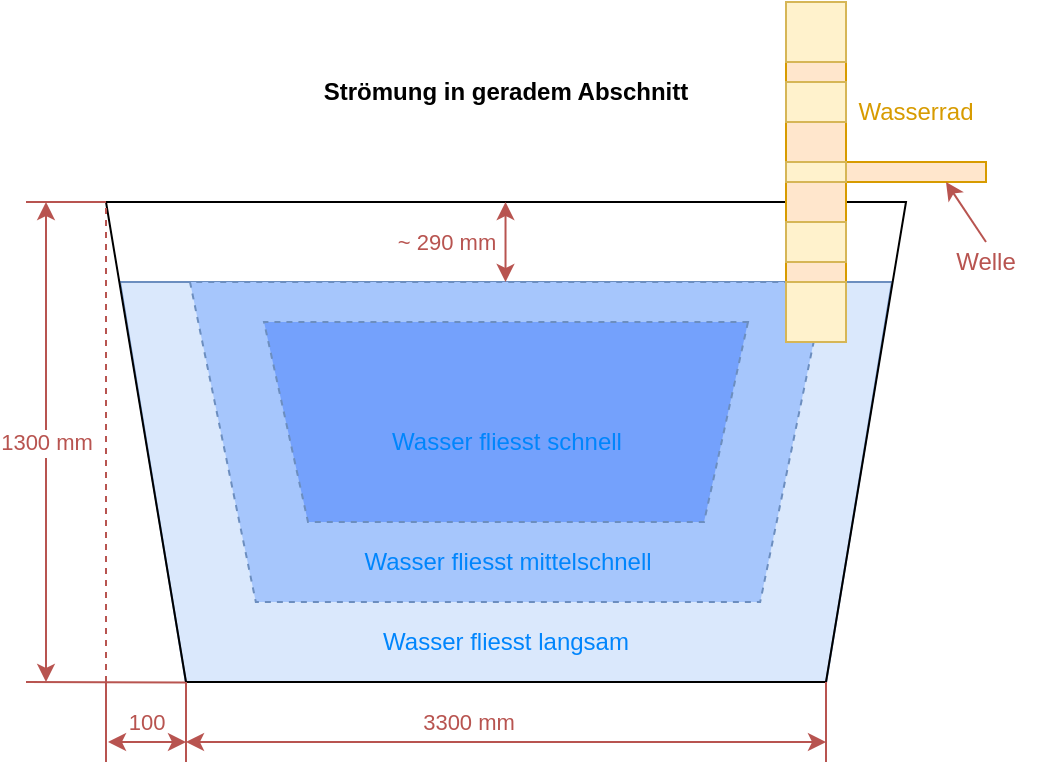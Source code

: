 <mxfile version="23.0.2" type="device" pages="4">
  <diagram name="Bachbett" id="m-OfHNLL-zCVHDTFKHLS">
    <mxGraphModel dx="979" dy="568" grid="1" gridSize="10" guides="1" tooltips="1" connect="1" arrows="1" fold="1" page="1" pageScale="1" pageWidth="850" pageHeight="1100" math="0" shadow="0">
      <root>
        <mxCell id="0" />
        <mxCell id="1" parent="0" />
        <mxCell id="6hawbJBqBnG290tPMfyX-3" value="" style="shape=trapezoid;perimeter=trapezoidPerimeter;whiteSpace=wrap;html=1;fixedSize=1;rotation=-180;size=32.917;fillColor=#dae8fc;strokeColor=#6c8ebf;" parent="1" vertex="1">
          <mxGeometry x="207" y="240" width="386" height="200" as="geometry" />
        </mxCell>
        <mxCell id="ac80TKpVc3N2NL96GDvA-1" value="" style="shape=trapezoid;perimeter=trapezoidPerimeter;whiteSpace=wrap;html=1;fixedSize=1;rotation=-180;size=32.917;fillColor=#A6C6FC;strokeColor=#6c8ebf;dashed=1;" vertex="1" parent="1">
          <mxGeometry x="242" y="240" width="318" height="160" as="geometry" />
        </mxCell>
        <mxCell id="ac80TKpVc3N2NL96GDvA-2" value="" style="shape=trapezoid;perimeter=trapezoidPerimeter;whiteSpace=wrap;html=1;fixedSize=1;rotation=-180;size=22;fillColor=#74A1FC;strokeColor=#6c8ebf;dashed=1;" vertex="1" parent="1">
          <mxGeometry x="279" y="260" width="242" height="100" as="geometry" />
        </mxCell>
        <mxCell id="ac80TKpVc3N2NL96GDvA-12" value="" style="shape=trapezoid;perimeter=trapezoidPerimeter;whiteSpace=wrap;html=1;fixedSize=1;rotation=-180;size=40;fillColor=none;" vertex="1" parent="1">
          <mxGeometry x="200" y="200" width="400" height="240" as="geometry" />
        </mxCell>
        <mxCell id="ac80TKpVc3N2NL96GDvA-13" value="&lt;font color=&quot;#0085fc&quot;&gt;Wasser fliesst schnell&lt;/font&gt;" style="text;html=1;strokeColor=none;fillColor=none;align=center;verticalAlign=middle;whiteSpace=wrap;rounded=0;" vertex="1" parent="1">
          <mxGeometry x="333.75" y="302.5" width="132.5" height="35" as="geometry" />
        </mxCell>
        <mxCell id="ac80TKpVc3N2NL96GDvA-14" value="&lt;font color=&quot;#0085fc&quot;&gt;Wasser fliesst langsam&lt;/font&gt;" style="text;html=1;strokeColor=none;fillColor=none;align=center;verticalAlign=middle;whiteSpace=wrap;rounded=0;" vertex="1" parent="1">
          <mxGeometry x="330" y="410" width="140" height="20" as="geometry" />
        </mxCell>
        <mxCell id="ac80TKpVc3N2NL96GDvA-15" value="" style="endArrow=classic;startArrow=classic;html=1;rounded=0;fillColor=#f8cecc;strokeColor=#b85450;" edge="1" parent="1">
          <mxGeometry width="50" height="50" relative="1" as="geometry">
            <mxPoint x="399.76" y="240" as="sourcePoint" />
            <mxPoint x="399.76" y="200" as="targetPoint" />
          </mxGeometry>
        </mxCell>
        <mxCell id="ac80TKpVc3N2NL96GDvA-16" value="&lt;font color=&quot;#b85450&quot;&gt;~ 290 mm&lt;/font&gt;" style="edgeLabel;html=1;align=center;verticalAlign=middle;resizable=0;points=[];" vertex="1" connectable="0" parent="ac80TKpVc3N2NL96GDvA-15">
          <mxGeometry x="-0.1" y="1" relative="1" as="geometry">
            <mxPoint x="-29" y="-2" as="offset" />
          </mxGeometry>
        </mxCell>
        <mxCell id="ac80TKpVc3N2NL96GDvA-17" value="&lt;font color=&quot;#b85450&quot;&gt;Welle&lt;/font&gt;" style="text;html=1;strokeColor=none;fillColor=none;align=center;verticalAlign=middle;whiteSpace=wrap;rounded=0;" vertex="1" parent="1">
          <mxGeometry x="610" y="220" width="60" height="20" as="geometry" />
        </mxCell>
        <mxCell id="ac80TKpVc3N2NL96GDvA-18" value="" style="rounded=0;whiteSpace=wrap;html=1;fillColor=#ffe6cc;strokeColor=#d79b00;" vertex="1" parent="1">
          <mxGeometry x="540" y="100" width="30" height="170" as="geometry" />
        </mxCell>
        <mxCell id="ac80TKpVc3N2NL96GDvA-19" value="" style="rounded=0;whiteSpace=wrap;html=1;fillColor=#ffe6cc;strokeColor=#d79b00;" vertex="1" parent="1">
          <mxGeometry x="570" y="180" width="70" height="10" as="geometry" />
        </mxCell>
        <mxCell id="ac80TKpVc3N2NL96GDvA-20" value="" style="rounded=0;whiteSpace=wrap;html=1;fillColor=#fff2cc;strokeColor=#d6b656;" vertex="1" parent="1">
          <mxGeometry x="540" y="180" width="30" height="10" as="geometry" />
        </mxCell>
        <mxCell id="ac80TKpVc3N2NL96GDvA-21" value="" style="rounded=0;whiteSpace=wrap;html=1;fillColor=#fff2cc;strokeColor=#d6b656;" vertex="1" parent="1">
          <mxGeometry x="540" y="140" width="30" height="20" as="geometry" />
        </mxCell>
        <mxCell id="ac80TKpVc3N2NL96GDvA-22" value="" style="rounded=0;whiteSpace=wrap;html=1;fillColor=#fff2cc;strokeColor=#d6b656;" vertex="1" parent="1">
          <mxGeometry x="540" y="100" width="30" height="30" as="geometry" />
        </mxCell>
        <mxCell id="ac80TKpVc3N2NL96GDvA-23" value="" style="rounded=0;whiteSpace=wrap;html=1;fillColor=#fff2cc;strokeColor=#d6b656;" vertex="1" parent="1">
          <mxGeometry x="540" y="210" width="30" height="20" as="geometry" />
        </mxCell>
        <mxCell id="ac80TKpVc3N2NL96GDvA-24" value="" style="rounded=0;whiteSpace=wrap;html=1;fillColor=#fff2cc;strokeColor=#d6b656;" vertex="1" parent="1">
          <mxGeometry x="540" y="240" width="30" height="30" as="geometry" />
        </mxCell>
        <mxCell id="ac80TKpVc3N2NL96GDvA-25" value="&lt;font color=&quot;#d79b00&quot;&gt;Wasserrad&lt;/font&gt;" style="text;html=1;strokeColor=none;fillColor=none;align=center;verticalAlign=middle;whiteSpace=wrap;rounded=0;" vertex="1" parent="1">
          <mxGeometry x="575" y="140" width="60" height="30" as="geometry" />
        </mxCell>
        <mxCell id="ac80TKpVc3N2NL96GDvA-26" value="" style="endArrow=classic;html=1;rounded=0;fontColor=#B85450;fillColor=#f8cecc;strokeColor=#b85450;" edge="1" parent="1">
          <mxGeometry width="50" height="50" relative="1" as="geometry">
            <mxPoint x="640" y="220" as="sourcePoint" />
            <mxPoint x="620" y="190" as="targetPoint" />
          </mxGeometry>
        </mxCell>
        <mxCell id="ac80TKpVc3N2NL96GDvA-27" value="&lt;font color=&quot;#0085fc&quot;&gt;Wasser fliesst mittelschnell&lt;/font&gt;" style="text;html=1;strokeColor=none;fillColor=none;align=center;verticalAlign=middle;whiteSpace=wrap;rounded=0;" vertex="1" parent="1">
          <mxGeometry x="311" y="370" width="180" height="20" as="geometry" />
        </mxCell>
        <mxCell id="ac80TKpVc3N2NL96GDvA-56" value="Strömung in geradem Abschnitt" style="text;html=1;strokeColor=none;fillColor=none;align=center;verticalAlign=middle;whiteSpace=wrap;rounded=0;fontStyle=1" vertex="1" parent="1">
          <mxGeometry x="240" y="130" width="320" height="30" as="geometry" />
        </mxCell>
        <mxCell id="DLj9SqinWxsdbyFURFZm-1" value="" style="endArrow=none;html=1;rounded=0;entryX=1;entryY=1;entryDx=0;entryDy=0;strokeColor=#B85450;" edge="1" parent="1" target="ac80TKpVc3N2NL96GDvA-12">
          <mxGeometry width="50" height="50" relative="1" as="geometry">
            <mxPoint x="160" y="200" as="sourcePoint" />
            <mxPoint x="360" y="250" as="targetPoint" />
          </mxGeometry>
        </mxCell>
        <mxCell id="DLj9SqinWxsdbyFURFZm-2" value="" style="endArrow=none;html=1;rounded=0;entryX=0.901;entryY=-0.001;entryDx=0;entryDy=0;strokeColor=#B85450;entryPerimeter=0;" edge="1" parent="1" target="ac80TKpVc3N2NL96GDvA-12">
          <mxGeometry width="50" height="50" relative="1" as="geometry">
            <mxPoint x="160" y="440" as="sourcePoint" />
            <mxPoint x="210" y="210" as="targetPoint" />
          </mxGeometry>
        </mxCell>
        <mxCell id="DLj9SqinWxsdbyFURFZm-3" value="" style="endArrow=classic;startArrow=classic;html=1;rounded=0;strokeColor=#B85450;" edge="1" parent="1">
          <mxGeometry width="50" height="50" relative="1" as="geometry">
            <mxPoint x="170" y="440" as="sourcePoint" />
            <mxPoint x="170" y="200" as="targetPoint" />
          </mxGeometry>
        </mxCell>
        <mxCell id="DLj9SqinWxsdbyFURFZm-16" value="Text" style="edgeLabel;html=1;align=center;verticalAlign=middle;resizable=0;points=[];fontColor=#B85450;" vertex="1" connectable="0" parent="DLj9SqinWxsdbyFURFZm-3">
          <mxGeometry x="-0.021" y="1" relative="1" as="geometry">
            <mxPoint y="-2" as="offset" />
          </mxGeometry>
        </mxCell>
        <mxCell id="DLj9SqinWxsdbyFURFZm-17" value="1300 mm" style="edgeLabel;html=1;align=center;verticalAlign=middle;resizable=0;points=[];fontColor=#B85450;" vertex="1" connectable="0" parent="DLj9SqinWxsdbyFURFZm-3">
          <mxGeometry x="-0.023" relative="1" as="geometry">
            <mxPoint y="-3" as="offset" />
          </mxGeometry>
        </mxCell>
        <mxCell id="DLj9SqinWxsdbyFURFZm-6" value="" style="endArrow=none;html=1;rounded=0;exitX=1;exitY=1;exitDx=0;exitDy=0;strokeColor=#B85450;" edge="1" parent="1">
          <mxGeometry width="50" height="50" relative="1" as="geometry">
            <mxPoint x="240" y="480" as="sourcePoint" />
            <mxPoint x="240" y="440" as="targetPoint" />
          </mxGeometry>
        </mxCell>
        <mxCell id="DLj9SqinWxsdbyFURFZm-8" value="" style="endArrow=none;html=1;rounded=0;strokeColor=#B85450;entryX=0.1;entryY=0;entryDx=0;entryDy=0;entryPerimeter=0;" edge="1" parent="1" target="ac80TKpVc3N2NL96GDvA-12">
          <mxGeometry width="50" height="50" relative="1" as="geometry">
            <mxPoint x="560" y="480" as="sourcePoint" />
            <mxPoint x="559.52" y="440" as="targetPoint" />
          </mxGeometry>
        </mxCell>
        <mxCell id="DLj9SqinWxsdbyFURFZm-9" value="" style="endArrow=classic;startArrow=classic;html=1;rounded=0;strokeColor=#B85450;" edge="1" parent="1">
          <mxGeometry width="50" height="50" relative="1" as="geometry">
            <mxPoint x="240" y="470" as="sourcePoint" />
            <mxPoint x="560" y="470" as="targetPoint" />
          </mxGeometry>
        </mxCell>
        <mxCell id="DLj9SqinWxsdbyFURFZm-12" value="3300 mm" style="edgeLabel;html=1;align=center;verticalAlign=middle;resizable=0;points=[];fontColor=#B85450;" vertex="1" connectable="0" parent="DLj9SqinWxsdbyFURFZm-9">
          <mxGeometry x="-0.119" relative="1" as="geometry">
            <mxPoint y="-10" as="offset" />
          </mxGeometry>
        </mxCell>
        <mxCell id="DLj9SqinWxsdbyFURFZm-10" value="" style="endArrow=none;html=1;rounded=0;exitX=1;exitY=1;exitDx=0;exitDy=0;strokeColor=#B85450;" edge="1" parent="1">
          <mxGeometry width="50" height="50" relative="1" as="geometry">
            <mxPoint x="200" y="480" as="sourcePoint" />
            <mxPoint x="200" y="440" as="targetPoint" />
          </mxGeometry>
        </mxCell>
        <mxCell id="DLj9SqinWxsdbyFURFZm-11" value="" style="endArrow=classic;startArrow=classic;html=1;rounded=0;strokeColor=#B85450;" edge="1" parent="1">
          <mxGeometry width="50" height="50" relative="1" as="geometry">
            <mxPoint x="201" y="470" as="sourcePoint" />
            <mxPoint x="240" y="470" as="targetPoint" />
          </mxGeometry>
        </mxCell>
        <mxCell id="DLj9SqinWxsdbyFURFZm-13" value="100" style="edgeLabel;html=1;align=center;verticalAlign=middle;resizable=0;points=[];fontColor=#B85450;" vertex="1" connectable="0" parent="DLj9SqinWxsdbyFURFZm-11">
          <mxGeometry x="-0.181" relative="1" as="geometry">
            <mxPoint x="3" y="-10" as="offset" />
          </mxGeometry>
        </mxCell>
        <mxCell id="PYR_AE9lpCaXFi2HNuno-1" value="" style="endArrow=none;dashed=1;html=1;rounded=0;entryX=1;entryY=1;entryDx=0;entryDy=0;strokeColor=#B85450;" edge="1" parent="1" target="ac80TKpVc3N2NL96GDvA-12">
          <mxGeometry width="50" height="50" relative="1" as="geometry">
            <mxPoint x="200" y="440" as="sourcePoint" />
            <mxPoint x="250" y="380" as="targetPoint" />
          </mxGeometry>
        </mxCell>
      </root>
    </mxGraphModel>
  </diagram>
  <diagram id="OFn0fjRia_yQA1GjNjPJ" name="Bachbett_in_Kurve">
    <mxGraphModel dx="1183" dy="686" grid="1" gridSize="10" guides="1" tooltips="1" connect="1" arrows="1" fold="1" page="1" pageScale="1" pageWidth="850" pageHeight="1100" math="0" shadow="0">
      <root>
        <mxCell id="0" />
        <mxCell id="1" parent="0" />
        <mxCell id="yOuOXENpEBNREAYj29T8-1" value="" style="shape=trapezoid;perimeter=trapezoidPerimeter;whiteSpace=wrap;html=1;fixedSize=1;rotation=-180;size=32.917;fillColor=#dae8fc;strokeColor=#6c8ebf;" vertex="1" parent="1">
          <mxGeometry x="247" y="560" width="386" height="200" as="geometry" />
        </mxCell>
        <mxCell id="yOuOXENpEBNREAYj29T8-2" value="" style="shape=trapezoid;perimeter=trapezoidPerimeter;whiteSpace=wrap;html=1;fixedSize=1;rotation=-180;size=28;fillColor=#A6C6FC;strokeColor=#6c8ebf;dashed=1;" vertex="1" parent="1">
          <mxGeometry x="260" y="560" width="298" height="160" as="geometry" />
        </mxCell>
        <mxCell id="yOuOXENpEBNREAYj29T8-3" value="" style="shape=trapezoid;perimeter=trapezoidPerimeter;whiteSpace=wrap;html=1;fixedSize=1;rotation=-180;size=20;fillColor=#74A1FC;strokeColor=#6c8ebf;dashed=1;flipH=0;flipV=0;direction=east;" vertex="1" parent="1">
          <mxGeometry x="280" y="580" width="190" height="100" as="geometry" />
        </mxCell>
        <mxCell id="yOuOXENpEBNREAYj29T8-4" value="" style="shape=trapezoid;perimeter=trapezoidPerimeter;whiteSpace=wrap;html=1;fixedSize=1;rotation=-180;size=40;fillColor=none;" vertex="1" parent="1">
          <mxGeometry x="240" y="520" width="400" height="240" as="geometry" />
        </mxCell>
        <mxCell id="yOuOXENpEBNREAYj29T8-5" value="&lt;font color=&quot;#0085fc&quot;&gt;Wasser fliesst schnell&lt;/font&gt;" style="text;html=1;strokeColor=none;fillColor=none;align=center;verticalAlign=middle;whiteSpace=wrap;rounded=0;" vertex="1" parent="1">
          <mxGeometry x="311.25" y="622.5" width="127.5" height="35" as="geometry" />
        </mxCell>
        <mxCell id="yOuOXENpEBNREAYj29T8-6" value="&lt;font color=&quot;#0085fc&quot;&gt;Wasser fliesst langsam&lt;/font&gt;" style="text;html=1;strokeColor=none;fillColor=none;align=center;verticalAlign=middle;whiteSpace=wrap;rounded=0;" vertex="1" parent="1">
          <mxGeometry x="370" y="730" width="140" height="20" as="geometry" />
        </mxCell>
        <mxCell id="yOuOXENpEBNREAYj29T8-7" value="&lt;font color=&quot;#0085fc&quot;&gt;Wasser fliesst mittelschnell&lt;/font&gt;" style="text;html=1;strokeColor=none;fillColor=none;align=center;verticalAlign=middle;whiteSpace=wrap;rounded=0;" vertex="1" parent="1">
          <mxGeometry x="319" y="690" width="180" height="20" as="geometry" />
        </mxCell>
        <mxCell id="yOuOXENpEBNREAYj29T8-8" value="&lt;font color=&quot;#b85450&quot;&gt;Kurvenäusseres Ufer&lt;br&gt;(Prallhang)&lt;br&gt;&lt;/font&gt;" style="text;html=1;strokeColor=none;fillColor=none;align=left;verticalAlign=middle;whiteSpace=wrap;rounded=0;" vertex="1" parent="1">
          <mxGeometry x="240" y="490" width="160" height="30" as="geometry" />
        </mxCell>
        <mxCell id="yOuOXENpEBNREAYj29T8-9" value="&lt;font color=&quot;#b85450&quot;&gt;Kurveninneres Ufer&lt;br&gt;(Gleithang)&lt;br&gt;&lt;/font&gt;" style="text;html=1;strokeColor=none;fillColor=none;align=right;verticalAlign=middle;whiteSpace=wrap;rounded=0;" vertex="1" parent="1">
          <mxGeometry x="480" y="490" width="160" height="30" as="geometry" />
        </mxCell>
        <mxCell id="yOuOXENpEBNREAYj29T8-10" value="" style="verticalLabelPosition=bottom;verticalAlign=top;html=1;shape=mxgraph.basic.obtuse_triangle;dx=0.09;fillColor=#ffcc99;strokeColor=none;flipH=1;" vertex="1" parent="1">
          <mxGeometry x="534" y="720.5" width="72" height="39" as="geometry" />
        </mxCell>
        <mxCell id="yOuOXENpEBNREAYj29T8-11" value="&lt;font color=&quot;#b85450&quot;&gt;Sedimentation (Ablagerung von Geröll und Dreck)&lt;/font&gt;" style="text;html=1;strokeColor=none;fillColor=none;align=center;verticalAlign=middle;whiteSpace=wrap;rounded=0;" vertex="1" parent="1">
          <mxGeometry x="640" y="710" width="150" height="43" as="geometry" />
        </mxCell>
        <mxCell id="yOuOXENpEBNREAYj29T8-12" value="" style="endArrow=classic;html=1;rounded=0;fontColor=#B85450;fillColor=#f8cecc;strokeColor=#b85450;exitX=0;exitY=0.5;exitDx=0;exitDy=0;entryX=0;entryY=0;entryDx=3.24;entryDy=19.5;entryPerimeter=0;" edge="1" parent="1" source="yOuOXENpEBNREAYj29T8-11" target="yOuOXENpEBNREAYj29T8-10">
          <mxGeometry width="50" height="50" relative="1" as="geometry">
            <mxPoint x="303" y="772" as="sourcePoint" />
            <mxPoint x="283" y="742" as="targetPoint" />
          </mxGeometry>
        </mxCell>
        <mxCell id="yOuOXENpEBNREAYj29T8-13" value="&lt;b&gt;Strömung in Rechtskurve&lt;/b&gt;" style="text;html=1;strokeColor=none;fillColor=none;align=center;verticalAlign=middle;whiteSpace=wrap;rounded=0;" vertex="1" parent="1">
          <mxGeometry x="280" y="450" width="320" height="30" as="geometry" />
        </mxCell>
      </root>
    </mxGraphModel>
  </diagram>
  <diagram id="MZgC3NRrMMbwhSde6dxn" name="Umlaufgeschwindigkeit">
    <mxGraphModel dx="947" dy="549" grid="1" gridSize="10" guides="1" tooltips="1" connect="1" arrows="1" fold="1" page="1" pageScale="1" pageWidth="850" pageHeight="1100" math="0" shadow="0">
      <root>
        <mxCell id="0" />
        <mxCell id="1" parent="0" />
        <mxCell id="LOwHUlPc1KMX-Vt5bCSk-6" value="" style="endArrow=none;html=1;rounded=0;exitX=0;exitY=0;exitDx=0;exitDy=0;fillColor=#ffe6cc;strokeColor=#d79b00;" edge="1" parent="1">
          <mxGeometry width="50" height="50" relative="1" as="geometry">
            <mxPoint x="490" y="300" as="sourcePoint" />
            <mxPoint x="490" y="300" as="targetPoint" />
            <Array as="points">
              <mxPoint x="515" y="290" />
              <mxPoint x="540" y="300" />
              <mxPoint x="550" y="325" />
              <mxPoint x="540" y="350" />
              <mxPoint x="515" y="360" />
              <mxPoint x="490" y="350" />
              <mxPoint x="480" y="325" />
            </Array>
          </mxGeometry>
        </mxCell>
        <mxCell id="HWefJCLG5-1cpfpYz9Ct-8" value="" style="rounded=0;whiteSpace=wrap;html=1;fillColor=#ffe6cc;strokeColor=#d79b00;" parent="1" vertex="1">
          <mxGeometry x="510" y="240" width="10" height="170" as="geometry" />
        </mxCell>
        <mxCell id="HWefJCLG5-1cpfpYz9Ct-9" value="" style="rounded=0;whiteSpace=wrap;html=1;fillColor=#ffe6cc;strokeColor=#d79b00;rotation=90;" parent="1" vertex="1">
          <mxGeometry x="510" y="240" width="10" height="170" as="geometry" />
        </mxCell>
        <mxCell id="HWefJCLG5-1cpfpYz9Ct-10" value="" style="rounded=0;whiteSpace=wrap;html=1;fillColor=#ffe6cc;strokeColor=#d79b00;rotation=135;" parent="1" vertex="1">
          <mxGeometry x="510" y="240" width="10" height="170" as="geometry" />
        </mxCell>
        <mxCell id="HWefJCLG5-1cpfpYz9Ct-11" value="" style="rounded=0;whiteSpace=wrap;html=1;fillColor=#ffe6cc;strokeColor=#d79b00;rotation=-135;" parent="1" vertex="1">
          <mxGeometry x="510" y="240" width="10" height="170" as="geometry" />
        </mxCell>
        <mxCell id="HWefJCLG5-1cpfpYz9Ct-12" value="" style="ellipse;whiteSpace=wrap;html=1;aspect=fixed;fillColor=none;strokeColor=#d79b00;dashed=1;" parent="1" vertex="1">
          <mxGeometry x="430" y="240" width="170" height="170" as="geometry" />
        </mxCell>
        <mxCell id="DTgYn_3rOSKha0L_9s1B-1" value="" style="verticalLabelPosition=bottom;verticalAlign=top;html=1;shape=mxgraph.basic.arc;startAngle=0.25;endAngle=0.5;fillColor=#ffe6cc;strokeColor=#d79b00;strokeWidth=6;" vertex="1" parent="1">
          <mxGeometry x="420" y="230" width="190" height="190" as="geometry" />
        </mxCell>
        <mxCell id="DTgYn_3rOSKha0L_9s1B-2" value="" style="endArrow=none;html=1;rounded=0;fillColor=#ffe6cc;strokeColor=#d79b00;strokeWidth=6;" edge="1" parent="1">
          <mxGeometry width="50" height="50" relative="1" as="geometry">
            <mxPoint x="399.62" y="420" as="sourcePoint" />
            <mxPoint x="515" y="420" as="targetPoint" />
          </mxGeometry>
        </mxCell>
        <mxCell id="1TPLds_paw3Er-1AUGEK-1" value="" style="endArrow=classic;html=1;rounded=0;fillColor=#ffe6cc;strokeColor=#d79b00;strokeWidth=6;" edge="1" parent="1">
          <mxGeometry width="50" height="50" relative="1" as="geometry">
            <mxPoint x="610" y="325.14" as="sourcePoint" />
            <mxPoint x="610" y="255.0" as="targetPoint" />
          </mxGeometry>
        </mxCell>
        <mxCell id="HWefJCLG5-1cpfpYz9Ct-14" value="&lt;font color=&quot;#d79b00&quot;&gt;Umlaufgeschwindigkeit Wasserrad&lt;/font&gt;" style="shape=step;perimeter=stepPerimeter;whiteSpace=wrap;html=1;fixedSize=1;fillColor=#ffe6cc;strokeColor=#d79b00;align=center;rotation=0;verticalAlign=middle;horizontal=1;" parent="1" vertex="1">
          <mxGeometry x="270" y="410" width="250" height="20" as="geometry" />
        </mxCell>
        <mxCell id="Zkf1mARq7XZEVchlOasS-1" value="" style="endArrow=classic;html=1;rounded=0;fillColor=#dae8fc;strokeColor=#6c8ebf;strokeWidth=6;" edge="1" parent="1">
          <mxGeometry width="50" height="50" relative="1" as="geometry">
            <mxPoint x="500" y="440" as="sourcePoint" />
            <mxPoint x="740" y="440" as="targetPoint" />
          </mxGeometry>
        </mxCell>
        <mxCell id="lLqxFrElG1tWhZBZXCGZ-7" value="&lt;font color=&quot;#0085fc&quot;&gt;Fliessgeschwindigkeit Wasser&lt;/font&gt;" style="shape=step;perimeter=stepPerimeter;whiteSpace=wrap;html=1;fixedSize=1;fillColor=#dae8fc;strokeColor=#6c8ebf;align=center;" parent="1" vertex="1">
          <mxGeometry x="270" y="430" width="250" height="20" as="geometry" />
        </mxCell>
      </root>
    </mxGraphModel>
  </diagram>
  <diagram id="KnDh7wtpGC1xg3dj91b5" name="Unter-vs-Oberschlaechtig">
    <mxGraphModel dx="1418" dy="329" grid="1" gridSize="10" guides="1" tooltips="1" connect="1" arrows="1" fold="1" page="1" pageScale="1" pageWidth="850" pageHeight="1100" math="0" shadow="0">
      <root>
        <mxCell id="0" />
        <mxCell id="1" parent="0" />
        <mxCell id="IV0l1ls7vGkZKeb2dTsf-8" value="Oberschlächtiges Wasserrad" style="text;html=1;strokeColor=none;fillColor=none;align=center;verticalAlign=middle;whiteSpace=wrap;rounded=0;" parent="1" vertex="1">
          <mxGeometry x="-560" y="160" width="120" height="30" as="geometry" />
        </mxCell>
        <mxCell id="IV0l1ls7vGkZKeb2dTsf-9" value="Mittelschlächtiges Wasserrad" style="text;html=1;strokeColor=none;fillColor=none;align=center;verticalAlign=middle;whiteSpace=wrap;rounded=0;" parent="1" vertex="1">
          <mxGeometry x="-720" y="160" width="120" height="30" as="geometry" />
        </mxCell>
        <mxCell id="mf_7vovnpW2sgSgyKVlC-11" value="" style="group" parent="1" vertex="1" connectable="0">
          <mxGeometry x="-720" y="20" width="120" height="120" as="geometry" />
        </mxCell>
        <mxCell id="mf_7vovnpW2sgSgyKVlC-5" value="" style="ellipse;whiteSpace=wrap;html=1;aspect=fixed;fillColor=#ffe6cc;strokeColor=#d79b00;" parent="mf_7vovnpW2sgSgyKVlC-11" vertex="1">
          <mxGeometry width="120" height="120" as="geometry" />
        </mxCell>
        <mxCell id="mf_7vovnpW2sgSgyKVlC-6" value="" style="ellipse;whiteSpace=wrap;html=1;aspect=fixed;fillColor=default;strokeColor=#d79b00;" parent="mf_7vovnpW2sgSgyKVlC-11" vertex="1">
          <mxGeometry x="20" y="20" width="80" height="80" as="geometry" />
        </mxCell>
        <mxCell id="mf_7vovnpW2sgSgyKVlC-7" value="" style="endArrow=none;html=1;rounded=0;entryX=1;entryY=0.5;entryDx=0;entryDy=0;exitX=0;exitY=0.5;exitDx=0;exitDy=0;fillColor=#ffe6cc;strokeColor=#d79b00;" parent="mf_7vovnpW2sgSgyKVlC-11" source="mf_7vovnpW2sgSgyKVlC-5" target="mf_7vovnpW2sgSgyKVlC-5" edge="1">
          <mxGeometry width="50" height="50" relative="1" as="geometry">
            <mxPoint x="50" y="170" as="sourcePoint" />
            <mxPoint x="100" y="120" as="targetPoint" />
          </mxGeometry>
        </mxCell>
        <mxCell id="mf_7vovnpW2sgSgyKVlC-8" value="" style="endArrow=none;html=1;rounded=0;entryX=0.5;entryY=0;entryDx=0;entryDy=0;exitX=0.5;exitY=1;exitDx=0;exitDy=0;fillColor=#ffe6cc;strokeColor=#d79b00;" parent="mf_7vovnpW2sgSgyKVlC-11" source="mf_7vovnpW2sgSgyKVlC-5" target="mf_7vovnpW2sgSgyKVlC-5" edge="1">
          <mxGeometry width="50" height="50" relative="1" as="geometry">
            <mxPoint x="10" y="70" as="sourcePoint" />
            <mxPoint x="130" y="70" as="targetPoint" />
          </mxGeometry>
        </mxCell>
        <mxCell id="mf_7vovnpW2sgSgyKVlC-9" value="" style="endArrow=none;html=1;rounded=0;entryX=0;entryY=0;entryDx=0;entryDy=0;exitX=1;exitY=1;exitDx=0;exitDy=0;fillColor=#ffe6cc;strokeColor=#d79b00;" parent="mf_7vovnpW2sgSgyKVlC-11" source="mf_7vovnpW2sgSgyKVlC-5" target="mf_7vovnpW2sgSgyKVlC-5" edge="1">
          <mxGeometry width="50" height="50" relative="1" as="geometry">
            <mxPoint x="70" y="130" as="sourcePoint" />
            <mxPoint x="70" y="10" as="targetPoint" />
          </mxGeometry>
        </mxCell>
        <mxCell id="mf_7vovnpW2sgSgyKVlC-10" value="" style="endArrow=none;html=1;rounded=0;entryX=1;entryY=0;entryDx=0;entryDy=0;exitX=0;exitY=1;exitDx=0;exitDy=0;fillColor=#ffe6cc;strokeColor=#d79b00;" parent="mf_7vovnpW2sgSgyKVlC-11" source="mf_7vovnpW2sgSgyKVlC-5" target="mf_7vovnpW2sgSgyKVlC-5" edge="1">
          <mxGeometry width="50" height="50" relative="1" as="geometry">
            <mxPoint x="164" y="112" as="sourcePoint" />
            <mxPoint x="80" y="28" as="targetPoint" />
          </mxGeometry>
        </mxCell>
        <mxCell id="mf_7vovnpW2sgSgyKVlC-4" value="" style="verticalLabelPosition=bottom;verticalAlign=top;html=1;shape=mxgraph.basic.arc;startAngle=0.5;endAngle=0.752;fillColor=#dae8fc;strokeColor=#6c8ebf;strokeWidth=6;" parent="mf_7vovnpW2sgSgyKVlC-11" vertex="1">
          <mxGeometry x="10" y="10" width="100" height="100" as="geometry" />
        </mxCell>
        <mxCell id="mf_7vovnpW2sgSgyKVlC-39" value="" style="endArrow=classic;html=1;rounded=0;fillColor=#dae8fc;strokeColor=#6c8ebf;strokeWidth=6;" parent="mf_7vovnpW2sgSgyKVlC-11" edge="1">
          <mxGeometry width="50" height="50" relative="1" as="geometry">
            <mxPoint x="60" y="110" as="sourcePoint" />
            <mxPoint x="130" y="110" as="targetPoint" />
          </mxGeometry>
        </mxCell>
        <mxCell id="mf_7vovnpW2sgSgyKVlC-19" value="" style="group" parent="1" vertex="1" connectable="0">
          <mxGeometry x="-400" y="20" width="190" height="160" as="geometry" />
        </mxCell>
        <mxCell id="mf_7vovnpW2sgSgyKVlC-20" value="" style="ellipse;whiteSpace=wrap;html=1;aspect=fixed;fillColor=#ffe6cc;strokeColor=#d79b00;" parent="mf_7vovnpW2sgSgyKVlC-19" vertex="1">
          <mxGeometry width="120" height="120" as="geometry" />
        </mxCell>
        <mxCell id="mf_7vovnpW2sgSgyKVlC-21" value="" style="ellipse;whiteSpace=wrap;html=1;aspect=fixed;fillColor=default;strokeColor=#d79b00;" parent="mf_7vovnpW2sgSgyKVlC-19" vertex="1">
          <mxGeometry x="20" y="20" width="80" height="80" as="geometry" />
        </mxCell>
        <mxCell id="mf_7vovnpW2sgSgyKVlC-22" value="" style="endArrow=none;html=1;rounded=0;entryX=1;entryY=0.5;entryDx=0;entryDy=0;exitX=0;exitY=0.5;exitDx=0;exitDy=0;fillColor=#ffe6cc;strokeColor=#d79b00;" parent="mf_7vovnpW2sgSgyKVlC-19" source="mf_7vovnpW2sgSgyKVlC-20" target="mf_7vovnpW2sgSgyKVlC-20" edge="1">
          <mxGeometry width="50" height="50" relative="1" as="geometry">
            <mxPoint x="50" y="170" as="sourcePoint" />
            <mxPoint x="100" y="120" as="targetPoint" />
          </mxGeometry>
        </mxCell>
        <mxCell id="mf_7vovnpW2sgSgyKVlC-23" value="" style="endArrow=none;html=1;rounded=0;entryX=0.5;entryY=0;entryDx=0;entryDy=0;exitX=0.5;exitY=1;exitDx=0;exitDy=0;fillColor=#ffe6cc;strokeColor=#d79b00;" parent="mf_7vovnpW2sgSgyKVlC-19" source="mf_7vovnpW2sgSgyKVlC-20" target="mf_7vovnpW2sgSgyKVlC-20" edge="1">
          <mxGeometry width="50" height="50" relative="1" as="geometry">
            <mxPoint x="10" y="70" as="sourcePoint" />
            <mxPoint x="130" y="70" as="targetPoint" />
          </mxGeometry>
        </mxCell>
        <mxCell id="mf_7vovnpW2sgSgyKVlC-24" value="" style="endArrow=none;html=1;rounded=0;entryX=0;entryY=0;entryDx=0;entryDy=0;exitX=1;exitY=1;exitDx=0;exitDy=0;fillColor=#ffe6cc;strokeColor=#d79b00;" parent="mf_7vovnpW2sgSgyKVlC-19" source="mf_7vovnpW2sgSgyKVlC-20" target="mf_7vovnpW2sgSgyKVlC-20" edge="1">
          <mxGeometry width="50" height="50" relative="1" as="geometry">
            <mxPoint x="70" y="130" as="sourcePoint" />
            <mxPoint x="70" y="10" as="targetPoint" />
          </mxGeometry>
        </mxCell>
        <mxCell id="mf_7vovnpW2sgSgyKVlC-25" value="" style="endArrow=none;html=1;rounded=0;entryX=1;entryY=0;entryDx=0;entryDy=0;exitX=0;exitY=1;exitDx=0;exitDy=0;fillColor=#ffe6cc;strokeColor=#d79b00;" parent="mf_7vovnpW2sgSgyKVlC-19" source="mf_7vovnpW2sgSgyKVlC-20" target="mf_7vovnpW2sgSgyKVlC-20" edge="1">
          <mxGeometry width="50" height="50" relative="1" as="geometry">
            <mxPoint x="164" y="112" as="sourcePoint" />
            <mxPoint x="80" y="28" as="targetPoint" />
          </mxGeometry>
        </mxCell>
        <mxCell id="mf_7vovnpW2sgSgyKVlC-40" value="" style="endArrow=classic;html=1;rounded=0;fillColor=#dae8fc;strokeColor=#6c8ebf;strokeWidth=6;" parent="mf_7vovnpW2sgSgyKVlC-19" edge="1">
          <mxGeometry width="50" height="50" relative="1" as="geometry">
            <mxPoint x="-10" y="110" as="sourcePoint" />
            <mxPoint x="130" y="110" as="targetPoint" />
          </mxGeometry>
        </mxCell>
        <mxCell id="IV0l1ls7vGkZKeb2dTsf-10" value="Unterschlächtiges Wasserrad" style="text;html=1;strokeColor=none;fillColor=none;align=center;verticalAlign=middle;whiteSpace=wrap;rounded=0;" parent="mf_7vovnpW2sgSgyKVlC-19" vertex="1">
          <mxGeometry y="140" width="120" height="30" as="geometry" />
        </mxCell>
        <mxCell id="mf_7vovnpW2sgSgyKVlC-38" value="" style="endArrow=none;html=1;rounded=0;fillColor=#dae8fc;strokeColor=#6c8ebf;strokeWidth=6;" parent="1" edge="1">
          <mxGeometry width="50" height="50" relative="1" as="geometry">
            <mxPoint x="-730" y="80" as="sourcePoint" />
            <mxPoint x="-707" y="79.83" as="targetPoint" />
          </mxGeometry>
        </mxCell>
        <mxCell id="mf_7vovnpW2sgSgyKVlC-13" value="" style="ellipse;whiteSpace=wrap;html=1;aspect=fixed;fillColor=#ffe6cc;strokeColor=#d79b00;" parent="1" vertex="1">
          <mxGeometry x="-560" y="20" width="120" height="120" as="geometry" />
        </mxCell>
        <mxCell id="mf_7vovnpW2sgSgyKVlC-14" value="" style="ellipse;whiteSpace=wrap;html=1;aspect=fixed;fillColor=default;strokeColor=#d79b00;" parent="1" vertex="1">
          <mxGeometry x="-540" y="40" width="80" height="80" as="geometry" />
        </mxCell>
        <mxCell id="mf_7vovnpW2sgSgyKVlC-15" value="" style="endArrow=none;html=1;rounded=0;entryX=1;entryY=0.5;entryDx=0;entryDy=0;exitX=0;exitY=0.5;exitDx=0;exitDy=0;fillColor=#ffe6cc;strokeColor=#d79b00;" parent="1" source="mf_7vovnpW2sgSgyKVlC-13" target="mf_7vovnpW2sgSgyKVlC-13" edge="1">
          <mxGeometry width="50" height="50" relative="1" as="geometry">
            <mxPoint x="-510" y="190" as="sourcePoint" />
            <mxPoint x="-460" y="140" as="targetPoint" />
          </mxGeometry>
        </mxCell>
        <mxCell id="mf_7vovnpW2sgSgyKVlC-16" value="" style="endArrow=none;html=1;rounded=0;entryX=0.5;entryY=0;entryDx=0;entryDy=0;exitX=0.5;exitY=1;exitDx=0;exitDy=0;fillColor=#ffe6cc;strokeColor=#d79b00;" parent="1" source="mf_7vovnpW2sgSgyKVlC-13" target="mf_7vovnpW2sgSgyKVlC-13" edge="1">
          <mxGeometry width="50" height="50" relative="1" as="geometry">
            <mxPoint x="-550" y="90" as="sourcePoint" />
            <mxPoint x="-430" y="90" as="targetPoint" />
          </mxGeometry>
        </mxCell>
        <mxCell id="mf_7vovnpW2sgSgyKVlC-17" value="" style="endArrow=none;html=1;rounded=0;entryX=0;entryY=0;entryDx=0;entryDy=0;exitX=1;exitY=1;exitDx=0;exitDy=0;fillColor=#ffe6cc;strokeColor=#d79b00;" parent="1" source="mf_7vovnpW2sgSgyKVlC-13" target="mf_7vovnpW2sgSgyKVlC-13" edge="1">
          <mxGeometry width="50" height="50" relative="1" as="geometry">
            <mxPoint x="-490" y="150" as="sourcePoint" />
            <mxPoint x="-490" y="30" as="targetPoint" />
          </mxGeometry>
        </mxCell>
        <mxCell id="mf_7vovnpW2sgSgyKVlC-18" value="" style="endArrow=none;html=1;rounded=0;entryX=1;entryY=0;entryDx=0;entryDy=0;exitX=0;exitY=1;exitDx=0;exitDy=0;fillColor=#ffe6cc;strokeColor=#d79b00;" parent="1" source="mf_7vovnpW2sgSgyKVlC-13" target="mf_7vovnpW2sgSgyKVlC-13" edge="1">
          <mxGeometry width="50" height="50" relative="1" as="geometry">
            <mxPoint x="-396" y="132" as="sourcePoint" />
            <mxPoint x="-480" y="48" as="targetPoint" />
          </mxGeometry>
        </mxCell>
        <mxCell id="mf_7vovnpW2sgSgyKVlC-26" value="" style="verticalLabelPosition=bottom;verticalAlign=top;html=1;shape=mxgraph.basic.arc;startAngle=0;endAngle=0.25;fillColor=#dae8fc;strokeColor=#6c8ebf;strokeWidth=6;" parent="1" vertex="1">
          <mxGeometry x="-550" y="30" width="100" height="100" as="geometry" />
        </mxCell>
        <mxCell id="mf_7vovnpW2sgSgyKVlC-37" value="" style="endArrow=none;html=1;rounded=0;fillColor=#dae8fc;strokeColor=#6c8ebf;strokeWidth=6;" parent="1" edge="1">
          <mxGeometry width="50" height="50" relative="1" as="geometry">
            <mxPoint x="-570" y="30" as="sourcePoint" />
            <mxPoint x="-500" y="30" as="targetPoint" />
          </mxGeometry>
        </mxCell>
        <mxCell id="mf_7vovnpW2sgSgyKVlC-41" value="" style="endArrow=classic;html=1;rounded=0;fillColor=#dae8fc;strokeColor=#6c8ebf;strokeWidth=6;" parent="1" edge="1">
          <mxGeometry width="50" height="50" relative="1" as="geometry">
            <mxPoint x="-450" y="79.86" as="sourcePoint" />
            <mxPoint x="-450" y="150" as="targetPoint" />
          </mxGeometry>
        </mxCell>
      </root>
    </mxGraphModel>
  </diagram>
</mxfile>
